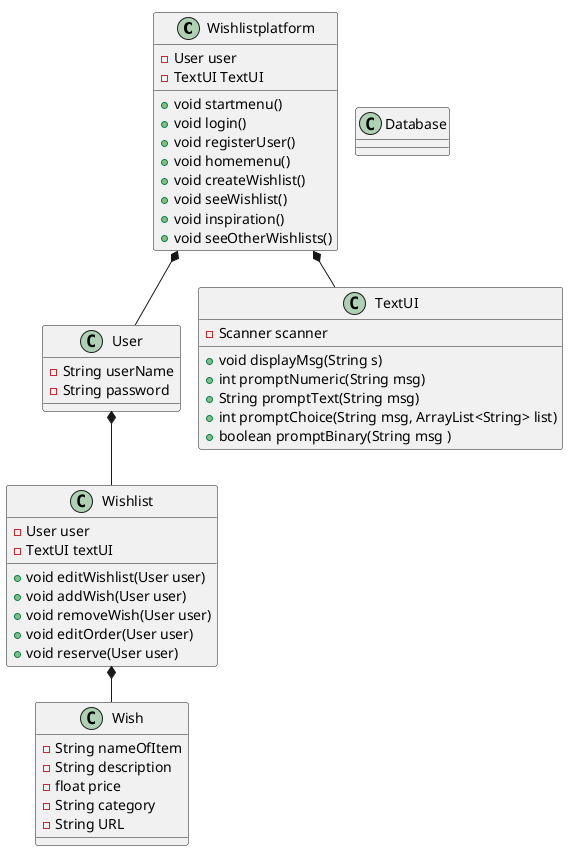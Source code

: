 @startuml
'https://plantuml.com/class-diagram
!pragma layout smetana

class Wishlistplatform {
- User user
- TextUI TextUI
+ void startmenu()
+ void login()
+ void registerUser()
+ void homemenu()
+ void createWishlist()
+ void seeWishlist()
+ void inspiration()
+ void seeOtherWishlists()
}
class User{
-String userName
-String password
}
class Wishlist{
- User user
- TextUI textUI
+ void editWishlist(User user)
+ void addWish(User user)
+ void removeWish(User user)
+ void editOrder(User user)
+ void reserve(User user)
}
class Wish{
- String nameOfItem
- String description
- float price
- String category
- String URL
}
class TextUI{
-Scanner scanner
+ void displayMsg(String s)
+ int promptNumeric(String msg)
+ String promptText(String msg)
+ int promptChoice(String msg, ArrayList<String> list)
+ boolean promptBinary(String msg )
}
class Database{
}

Wishlistplatform *-- User
Wishlistplatform *-- TextUI
User *-- Wishlist
Wishlist *-- Wish




}

@enduml
